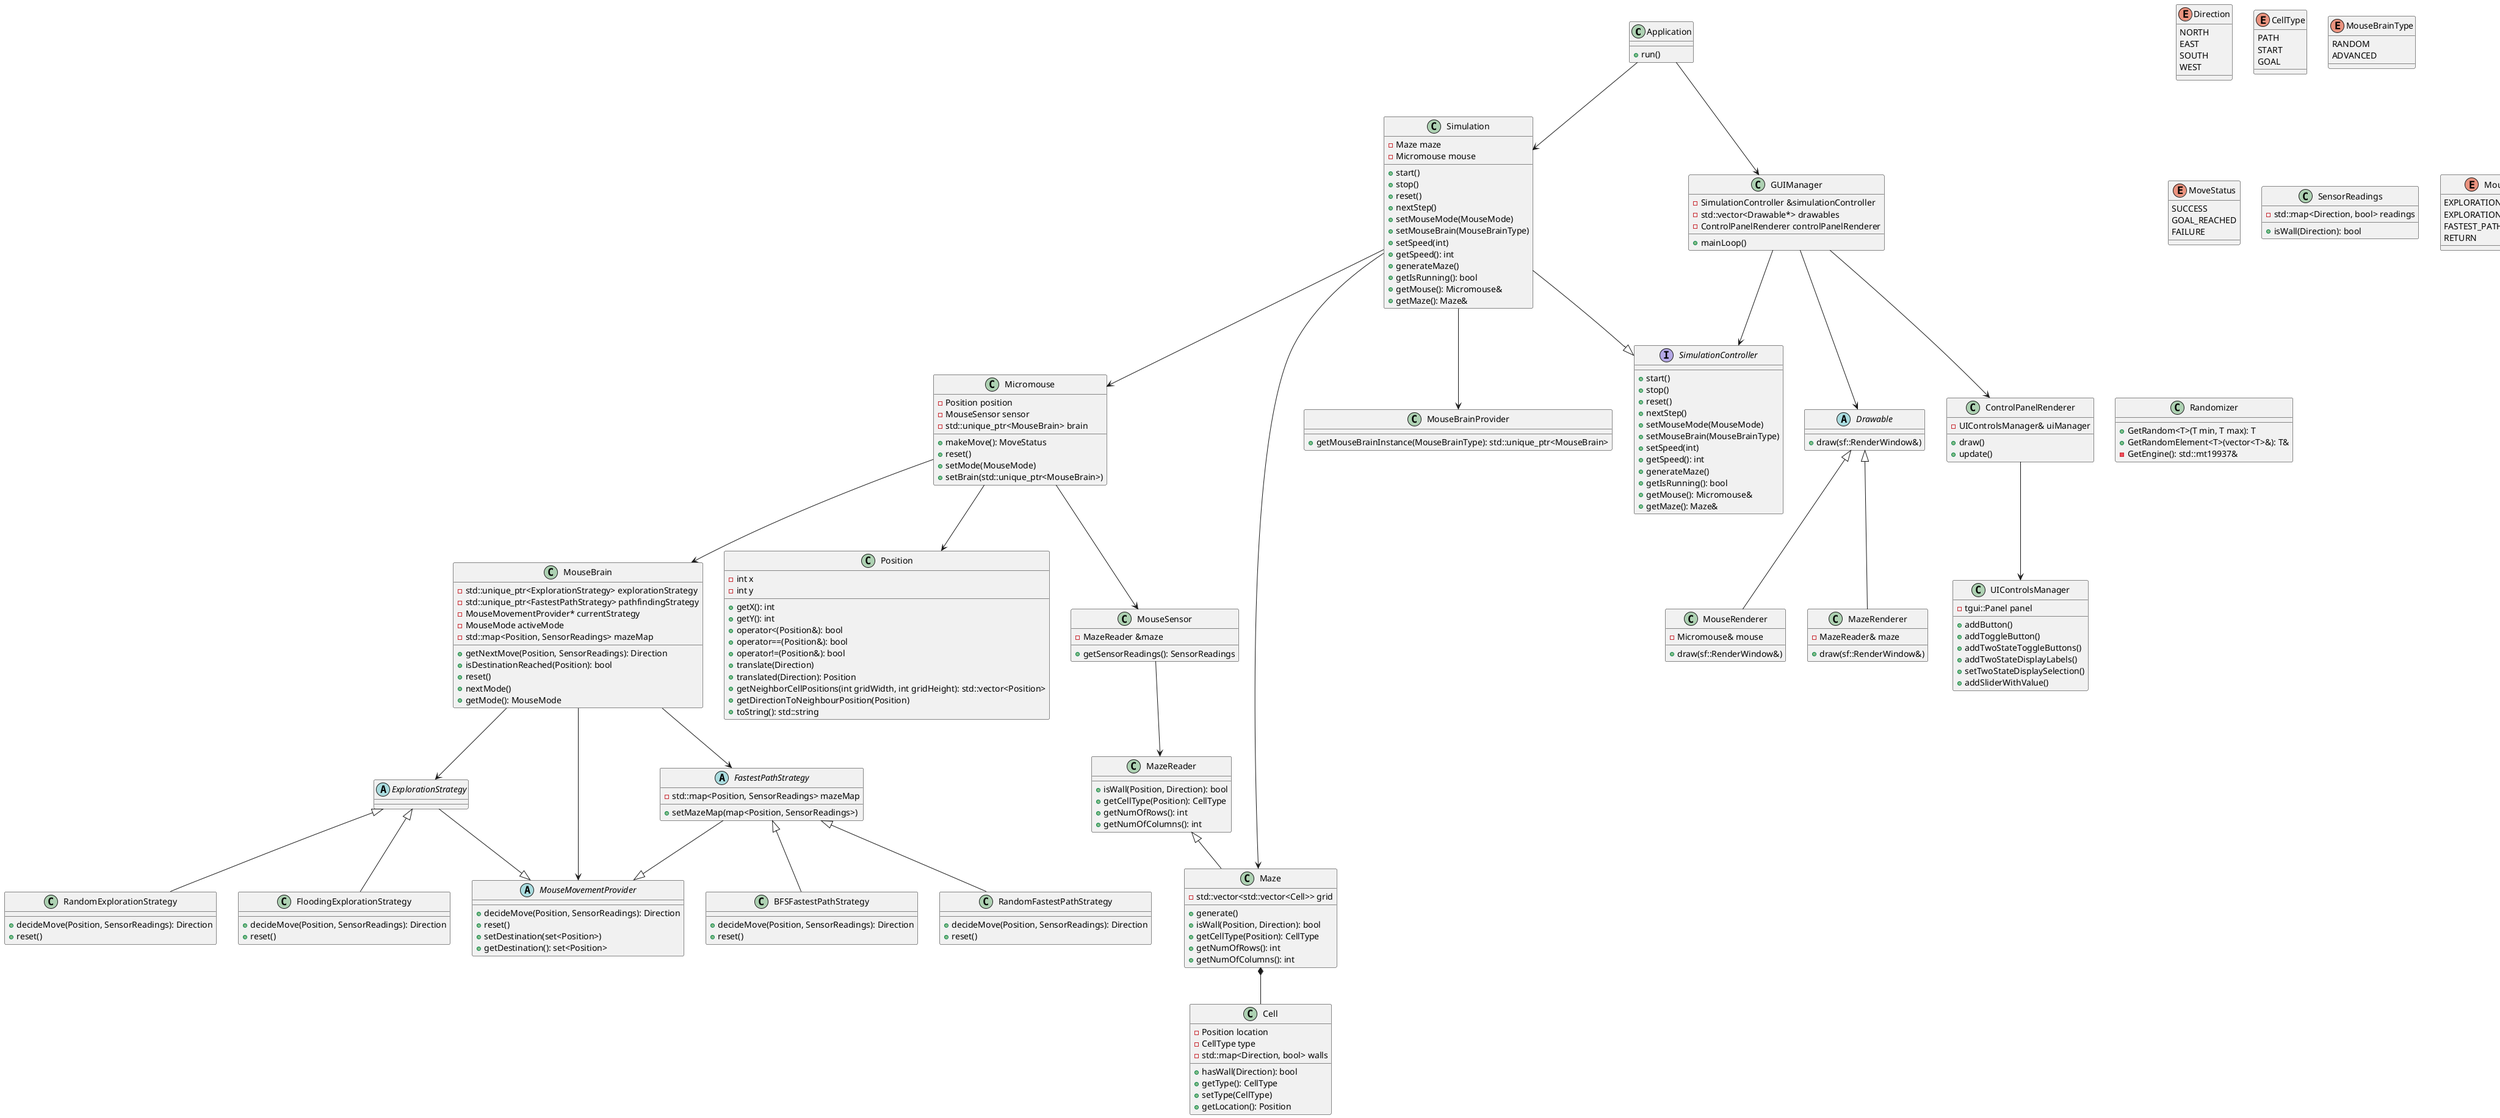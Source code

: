 @startuml

' ===== CORE =====
class Application {
    + run()
}
Application --> Simulation
Application --> GUIManager

interface SimulationController {
    + start()
    + stop()
    + reset()
    + nextStep()
    + setMouseMode(MouseMode)
    + setMouseBrain(MouseBrainType)
    + setSpeed(int)
    + getSpeed(): int
    + generateMaze()
    + getIsRunning(): bool
    + getMouse(): Micromouse&
    + getMaze(): Maze&
}

class Simulation {
    - Maze maze
    - Micromouse mouse
    + start()
    + stop()
    + reset()
    + nextStep()
    + setMouseMode(MouseMode)
    + setMouseBrain(MouseBrainType)
    + setSpeed(int)
    + getSpeed(): int
    + generateMaze()
    + getIsRunning(): bool
    + getMouse(): Micromouse&
    + getMaze(): Maze&
}
Simulation -|> SimulationController
Simulation --> Maze
Simulation --> Micromouse

' ===== GUI =====
class GUIManager {
    - SimulationController &simulationController
    - std::vector<Drawable*> drawables
    - ControlPanelRenderer controlPanelRenderer
    + mainLoop()
}
GUIManager --> SimulationController

abstract class Drawable {
    + draw(sf::RenderWindow&)
}
Drawable <|-- MazeRenderer
Drawable <|-- MouseRenderer

class MazeRenderer {
    - MazeReader& maze
    + draw(sf::RenderWindow&)
}
class MouseRenderer {
    - Micromouse& mouse
    + draw(sf::RenderWindow&)
}

class ControlPanelRenderer {
    - UIControlsManager& uiManager
    + draw()
    + update()
}
ControlPanelRenderer --> UIControlsManager

class UIControlsManager {
    - tgui::Panel panel
    + addButton()
    + addToggleButton()
    + addTwoStateToggleButtons()
    + addTwoStateDisplayLabels()
    + setTwoStateDisplaySelection()
    + addSliderWithValue()
}

GUIManager --> Drawable
GUIManager --> ControlPanelRenderer

class MouseBrainProvider {
    + getMouseBrainInstance(MouseBrainType): std::unique_ptr<MouseBrain>
}

Simulation --> MouseBrainProvider

' ===== MAZE =====

class MazeReader {
    + isWall(Position, Direction): bool
    + getCellType(Position): CellType
    + getNumOfRows(): int
    + getNumOfColumns(): int
}

class Maze {
    - std::vector<std::vector<Cell>> grid
    + generate()
    + isWall(Position, Direction): bool
    + getCellType(Position): CellType
    + getNumOfRows(): int
    + getNumOfColumns(): int
}

MazeReader <|-- Maze
Maze *-- Cell

class Cell {
    - Position location
    - CellType type
    - std::map<Direction, bool> walls
    + hasWall(Direction): bool
    + getType(): CellType
    + setType(CellType)
    + getLocation(): Position
}

enum Direction {
    NORTH
    EAST
    SOUTH
    WEST
}
enum CellType {
    PATH
    START
    GOAL
}

enum MouseBrainType {
  RANDOM
  ADVANCED
}

enum MoveStatus {
  SUCCESS
  GOAL_REACHED
  FAILURE
}

' ===== MOUSE =====
class Micromouse {
    - Position position
    - MouseSensor sensor
    - std::unique_ptr<MouseBrain> brain
    + makeMove(): MoveStatus
    + reset()
    + setMode(MouseMode)
    + setBrain(std::unique_ptr<MouseBrain>)
}

class MouseSensor {
    - MazeReader &maze
    + getSensorReadings(): SensorReadings
}

class SensorReadings {
    - std::map<Direction, bool> readings
    + isWall(Direction): bool
}

enum MouseMode {
    EXPLORATION
    EXPLORATION_ON_RETURN
    FASTEST_PATH
    RETURN
}

class Position {
    - int x
    - int y
    + getX(): int
    + getY(): int
    + operator<(Position&): bool
    + operator==(Position&): bool
    + operator!=(Position&): bool
    + translate(Direction)
    + translated(Direction): Position
    + getNeighborCellPositions(int gridWidth, int gridHeight): std::vector<Position>
    + getDirectionToNeighbourPosition(Position)
    + toString(): std::string
}

Micromouse --> MouseSensor
Micromouse --> MouseBrain
Micromouse --> Position
MouseSensor --> MazeReader

' ===== MOUSE BRAIN =====
class MouseBrain {
    - std::unique_ptr<ExplorationStrategy> explorationStrategy
    - std::unique_ptr<FastestPathStrategy> pathfindingStrategy
    - MouseMovementProvider* currentStrategy
    - MouseMode activeMode
    - std::map<Position, SensorReadings> mazeMap
    + getNextMove(Position, SensorReadings): Direction
    + isDestinationReached(Position): bool
    + reset()
    + nextMode()
    + getMode(): MouseMode
}

MouseBrain --> MouseMovementProvider
MouseBrain --> ExplorationStrategy
MouseBrain --> FastestPathStrategy

' ===== STRATEGIES =====
abstract class MouseMovementProvider {
    + decideMove(Position, SensorReadings): Direction
    + reset()
    + setDestination(set<Position>)
    + getDestination(): set<Position>
}
abstract class ExplorationStrategy
abstract class FastestPathStrategy {
    - std::map<Position, SensorReadings> mazeMap
    + setMazeMap(map<Position, SensorReadings>)
}

ExplorationStrategy --|> MouseMovementProvider
FastestPathStrategy --|> MouseMovementProvider

class RandomExplorationStrategy {
    + decideMove(Position, SensorReadings): Direction
    + reset()
}
ExplorationStrategy <|-- RandomExplorationStrategy

class FloodingExplorationStrategy {
    + decideMove(Position, SensorReadings): Direction
    + reset()
}
ExplorationStrategy <|-- FloodingExplorationStrategy

class BFSFastestPathStrategy {
    + decideMove(Position, SensorReadings): Direction
    + reset()
}
FastestPathStrategy <|-- RandomFastestPathStrategy

class RandomFastestPathStrategy {
    + decideMove(Position, SensorReadings): Direction
    + reset()
}
FastestPathStrategy <|-- BFSFastestPathStrategy

' ===== UTILS =====
class Randomizer {
    + GetRandom<T>(T min, T max): T
    + GetRandomElement<T>(vector<T>&): T&
    - GetEngine(): std::mt19937&
}

@enduml